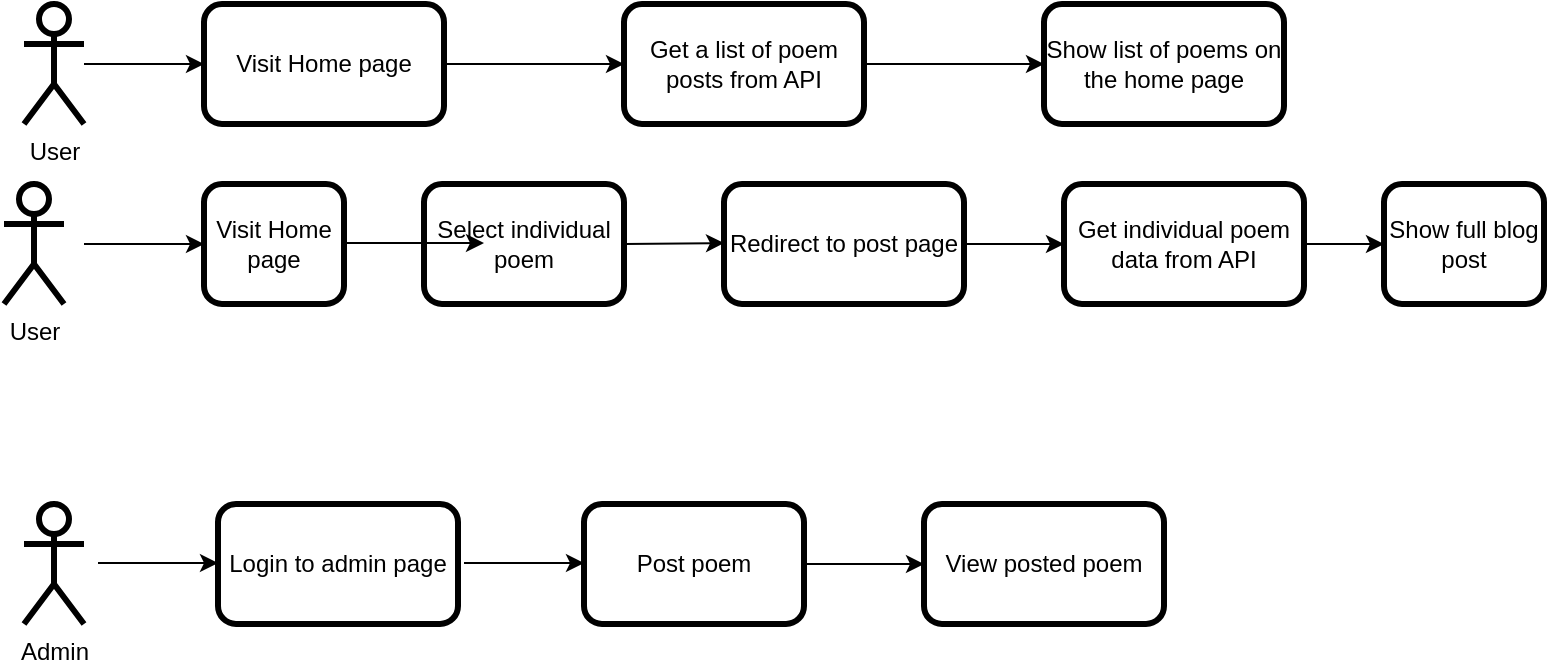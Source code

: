 <mxfile version="13.8.7" type="github">
  <diagram id="Yi9HSiLjgrskKvtW_kwx" name="Page-1">
    <mxGraphModel dx="1102" dy="525" grid="1" gridSize="10" guides="1" tooltips="1" connect="1" arrows="1" fold="1" page="1" pageScale="1" pageWidth="850" pageHeight="1100" math="0" shadow="0">
      <root>
        <mxCell id="0" />
        <mxCell id="1" parent="0" />
        <mxCell id="MxWogmLeJxLphhxJlBBR-1" value="User" style="shape=umlActor;verticalLabelPosition=bottom;verticalAlign=top;html=1;outlineConnect=0;strokeWidth=3;" parent="1" vertex="1">
          <mxGeometry x="50" y="90" width="30" height="60" as="geometry" />
        </mxCell>
        <mxCell id="MxWogmLeJxLphhxJlBBR-2" value="Get a list of poem posts from API" style="rounded=1;whiteSpace=wrap;html=1;strokeWidth=3;" parent="1" vertex="1">
          <mxGeometry x="350" y="90" width="120" height="60" as="geometry" />
        </mxCell>
        <mxCell id="MxWogmLeJxLphhxJlBBR-3" value="Visit Home page" style="rounded=1;whiteSpace=wrap;html=1;strokeWidth=3;" parent="1" vertex="1">
          <mxGeometry x="140" y="90" width="120" height="60" as="geometry" />
        </mxCell>
        <mxCell id="MxWogmLeJxLphhxJlBBR-4" value="Show list of poems on the home page" style="rounded=1;whiteSpace=wrap;html=1;strokeWidth=3;" parent="1" vertex="1">
          <mxGeometry x="560" y="90" width="120" height="60" as="geometry" />
        </mxCell>
        <mxCell id="MxWogmLeJxLphhxJlBBR-5" value="" style="endArrow=classic;html=1;" parent="1" source="MxWogmLeJxLphhxJlBBR-1" edge="1">
          <mxGeometry width="50" height="50" relative="1" as="geometry">
            <mxPoint x="90" y="170" as="sourcePoint" />
            <mxPoint x="140" y="120" as="targetPoint" />
            <Array as="points" />
          </mxGeometry>
        </mxCell>
        <mxCell id="MxWogmLeJxLphhxJlBBR-6" value="" style="endArrow=classic;html=1;entryX=0;entryY=0.5;entryDx=0;entryDy=0;exitX=1;exitY=0.5;exitDx=0;exitDy=0;" parent="1" source="MxWogmLeJxLphhxJlBBR-3" target="MxWogmLeJxLphhxJlBBR-2" edge="1">
          <mxGeometry width="50" height="50" relative="1" as="geometry">
            <mxPoint x="260" y="220" as="sourcePoint" />
            <mxPoint x="310" y="170" as="targetPoint" />
            <Array as="points">
              <mxPoint x="280" y="120" />
              <mxPoint x="300" y="120" />
            </Array>
          </mxGeometry>
        </mxCell>
        <mxCell id="MxWogmLeJxLphhxJlBBR-7" value="" style="endArrow=classic;html=1;entryX=0;entryY=0.5;entryDx=0;entryDy=0;exitX=1;exitY=0.5;exitDx=0;exitDy=0;" parent="1" source="MxWogmLeJxLphhxJlBBR-2" target="MxWogmLeJxLphhxJlBBR-4" edge="1">
          <mxGeometry width="50" height="50" relative="1" as="geometry">
            <mxPoint x="468" y="185" as="sourcePoint" />
            <mxPoint x="518" y="135" as="targetPoint" />
            <Array as="points">
              <mxPoint x="500" y="120" />
            </Array>
          </mxGeometry>
        </mxCell>
        <mxCell id="MxWogmLeJxLphhxJlBBR-8" value="Admin" style="shape=umlActor;verticalLabelPosition=bottom;verticalAlign=top;html=1;outlineConnect=0;strokeWidth=3;" parent="1" vertex="1">
          <mxGeometry x="50" y="340" width="30" height="60" as="geometry" />
        </mxCell>
        <mxCell id="MxWogmLeJxLphhxJlBBR-9" value="Login to admin page" style="rounded=1;whiteSpace=wrap;html=1;strokeWidth=3;" parent="1" vertex="1">
          <mxGeometry x="147" y="340" width="120" height="60" as="geometry" />
        </mxCell>
        <mxCell id="MxWogmLeJxLphhxJlBBR-10" value="Post poem" style="rounded=1;whiteSpace=wrap;html=1;strokeWidth=3;" parent="1" vertex="1">
          <mxGeometry x="330" y="340" width="110" height="60" as="geometry" />
        </mxCell>
        <mxCell id="MxWogmLeJxLphhxJlBBR-11" value="View posted poem" style="rounded=1;whiteSpace=wrap;html=1;strokeWidth=3;" parent="1" vertex="1">
          <mxGeometry x="500" y="340" width="120" height="60" as="geometry" />
        </mxCell>
        <mxCell id="MxWogmLeJxLphhxJlBBR-12" value="" style="endArrow=classic;html=1;entryX=0;entryY=0.5;entryDx=0;entryDy=0;" parent="1" target="MxWogmLeJxLphhxJlBBR-11" edge="1">
          <mxGeometry width="50" height="50" relative="1" as="geometry">
            <mxPoint x="440" y="370" as="sourcePoint" />
            <mxPoint x="490" y="320" as="targetPoint" />
          </mxGeometry>
        </mxCell>
        <mxCell id="MxWogmLeJxLphhxJlBBR-13" value="" style="endArrow=classic;html=1;entryX=0;entryY=0.5;entryDx=0;entryDy=0;" parent="1" edge="1">
          <mxGeometry width="50" height="50" relative="1" as="geometry">
            <mxPoint x="270" y="369.5" as="sourcePoint" />
            <mxPoint x="330" y="369.5" as="targetPoint" />
          </mxGeometry>
        </mxCell>
        <mxCell id="MxWogmLeJxLphhxJlBBR-14" value="" style="endArrow=classic;html=1;entryX=0;entryY=0.5;entryDx=0;entryDy=0;" parent="1" edge="1">
          <mxGeometry width="50" height="50" relative="1" as="geometry">
            <mxPoint x="87" y="369.5" as="sourcePoint" />
            <mxPoint x="147" y="369.5" as="targetPoint" />
          </mxGeometry>
        </mxCell>
        <mxCell id="MxWogmLeJxLphhxJlBBR-15" value="Select individual poem" style="rounded=1;whiteSpace=wrap;html=1;strokeWidth=3;" parent="1" vertex="1">
          <mxGeometry x="250" y="180" width="100" height="60" as="geometry" />
        </mxCell>
        <mxCell id="MxWogmLeJxLphhxJlBBR-16" value="Visit Home page" style="rounded=1;whiteSpace=wrap;html=1;strokeWidth=3;" parent="1" vertex="1">
          <mxGeometry x="140" y="180" width="70" height="60" as="geometry" />
        </mxCell>
        <mxCell id="MxWogmLeJxLphhxJlBBR-17" value="Redirect to post page" style="rounded=1;whiteSpace=wrap;html=1;strokeWidth=3;" parent="1" vertex="1">
          <mxGeometry x="400" y="180" width="120" height="60" as="geometry" />
        </mxCell>
        <mxCell id="MxWogmLeJxLphhxJlBBR-18" value="" style="endArrow=classic;html=1;" parent="1" edge="1">
          <mxGeometry width="50" height="50" relative="1" as="geometry">
            <mxPoint x="80" y="210" as="sourcePoint" />
            <mxPoint x="140" y="210" as="targetPoint" />
            <Array as="points" />
          </mxGeometry>
        </mxCell>
        <mxCell id="MxWogmLeJxLphhxJlBBR-21" value="User" style="shape=umlActor;verticalLabelPosition=bottom;verticalAlign=top;html=1;outlineConnect=0;strokeWidth=3;" parent="1" vertex="1">
          <mxGeometry x="40" y="180" width="30" height="60" as="geometry" />
        </mxCell>
        <mxCell id="MxWogmLeJxLphhxJlBBR-22" value="Get individual poem data from API" style="rounded=1;whiteSpace=wrap;html=1;strokeWidth=3;" parent="1" vertex="1">
          <mxGeometry x="570" y="180" width="120" height="60" as="geometry" />
        </mxCell>
        <mxCell id="MxWogmLeJxLphhxJlBBR-27" value="Show full blog post" style="rounded=1;whiteSpace=wrap;html=1;strokeWidth=3;" parent="1" vertex="1">
          <mxGeometry x="730" y="180" width="80" height="60" as="geometry" />
        </mxCell>
        <mxCell id="MxWogmLeJxLphhxJlBBR-28" value="" style="endArrow=classic;html=1;exitX=1;exitY=0.5;exitDx=0;exitDy=0;" parent="1" source="MxWogmLeJxLphhxJlBBR-22" edge="1">
          <mxGeometry width="50" height="50" relative="1" as="geometry">
            <mxPoint x="730" y="250" as="sourcePoint" />
            <mxPoint x="730" y="210" as="targetPoint" />
          </mxGeometry>
        </mxCell>
        <mxCell id="MxWogmLeJxLphhxJlBBR-29" value="" style="endArrow=classic;html=1;exitX=1;exitY=0.5;exitDx=0;exitDy=0;" parent="1" source="MxWogmLeJxLphhxJlBBR-17" edge="1">
          <mxGeometry width="50" height="50" relative="1" as="geometry">
            <mxPoint x="570" y="260" as="sourcePoint" />
            <mxPoint x="570" y="210" as="targetPoint" />
          </mxGeometry>
        </mxCell>
        <mxCell id="MxWogmLeJxLphhxJlBBR-30" value="" style="endArrow=classic;html=1;exitX=1;exitY=0.5;exitDx=0;exitDy=0;" parent="1" edge="1">
          <mxGeometry width="50" height="50" relative="1" as="geometry">
            <mxPoint x="210" y="209.5" as="sourcePoint" />
            <mxPoint x="280" y="209.5" as="targetPoint" />
          </mxGeometry>
        </mxCell>
        <mxCell id="MxWogmLeJxLphhxJlBBR-31" value="" style="endArrow=classic;html=1;" parent="1" edge="1">
          <mxGeometry width="50" height="50" relative="1" as="geometry">
            <mxPoint x="350" y="210" as="sourcePoint" />
            <mxPoint x="400" y="209.5" as="targetPoint" />
          </mxGeometry>
        </mxCell>
      </root>
    </mxGraphModel>
  </diagram>
</mxfile>
